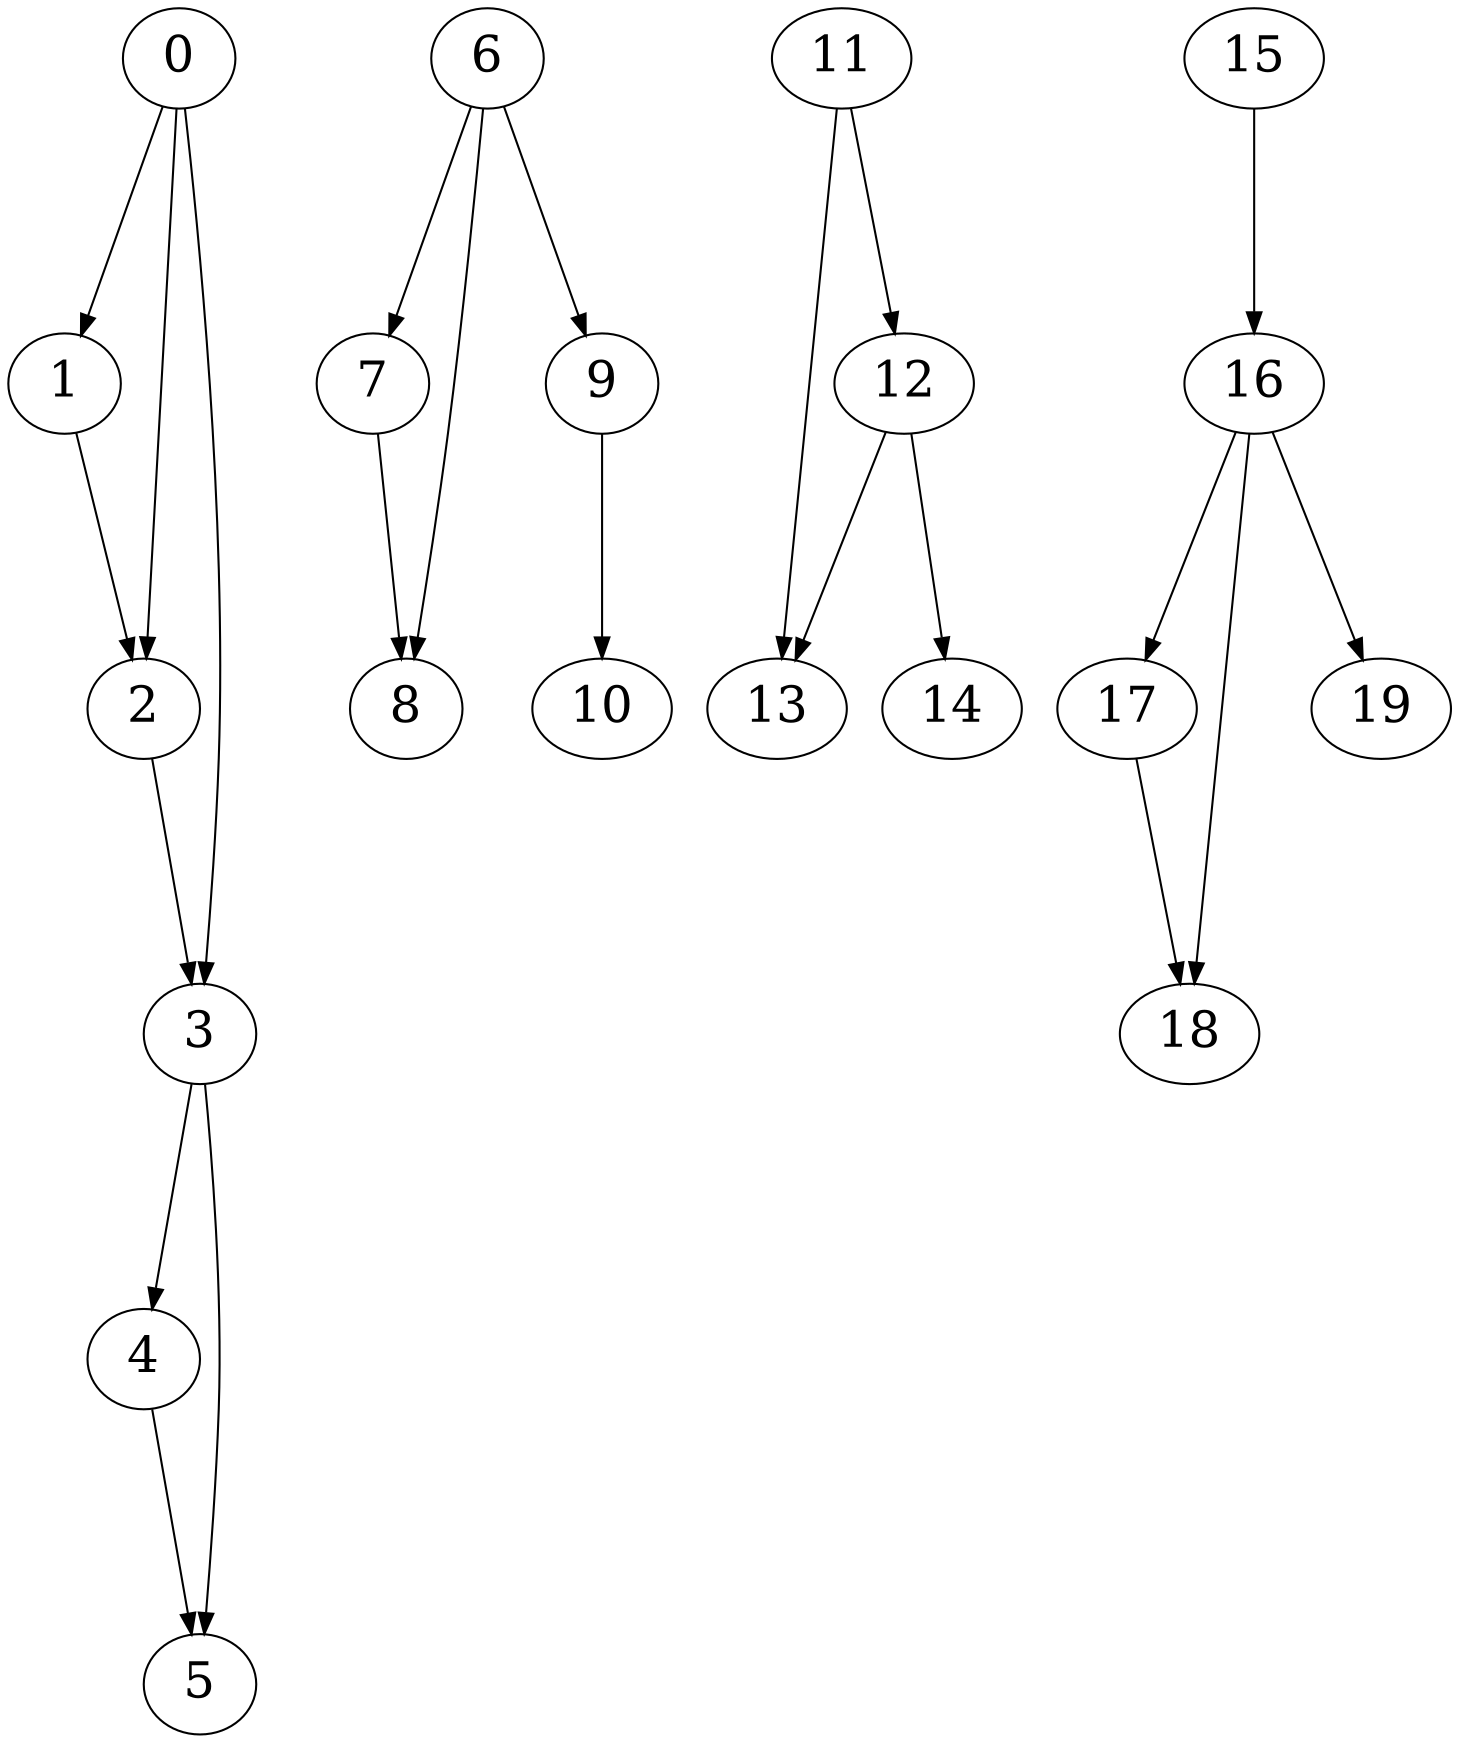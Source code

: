 digraph G {
    graph [fontsize=24]
    edge [fontsize=24]
    node [fontsize=24]
    ranksep = 1.5
    nodesep = .25
    0 -> { 1 2 3 };
    1 -> { 2 };
    2 -> { 3 };
    3 -> { 4 5 };
    4 -> { 5 };
    5 -> { };
    6 -> { 7 8 9 };
    7 -> { 8 };
    8 -> { };
    9 -> { 10 };
    10 -> { };
    11 -> { 12 13 };
    12 -> { 13 14 };
    13 -> { };
    14 -> { };
    15 -> { 16 };
    16 -> { 17 18 19 };
    17 -> { 18 };
    18 -> { };
    19 -> { };
}

